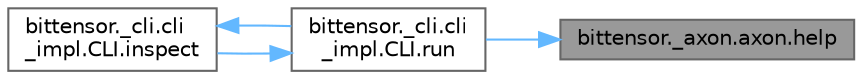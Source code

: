 digraph "bittensor._axon.axon.help"
{
 // LATEX_PDF_SIZE
  bgcolor="transparent";
  edge [fontname=Helvetica,fontsize=10,labelfontname=Helvetica,labelfontsize=10];
  node [fontname=Helvetica,fontsize=10,shape=box,height=0.2,width=0.4];
  rankdir="RL";
  Node1 [label="bittensor._axon.axon.help",height=0.2,width=0.4,color="gray40", fillcolor="grey60", style="filled", fontcolor="black",tooltip=" "];
  Node1 -> Node2 [dir="back",color="steelblue1",style="solid"];
  Node2 [label="bittensor._cli.cli\l_impl.CLI.run",height=0.2,width=0.4,color="grey40", fillcolor="white", style="filled",URL="$classbittensor_1_1__cli_1_1cli__impl_1_1_c_l_i.html#aefb4bb012305712b2dbbd29545c843ce",tooltip=" "];
  Node2 -> Node3 [dir="back",color="steelblue1",style="solid"];
  Node3 [label="bittensor._cli.cli\l_impl.CLI.inspect",height=0.2,width=0.4,color="grey40", fillcolor="white", style="filled",URL="$classbittensor_1_1__cli_1_1cli__impl_1_1_c_l_i.html#ae03172c94947caed1fdc0a5c0a0aa8c2",tooltip=" "];
  Node3 -> Node2 [dir="back",color="steelblue1",style="solid"];
}
